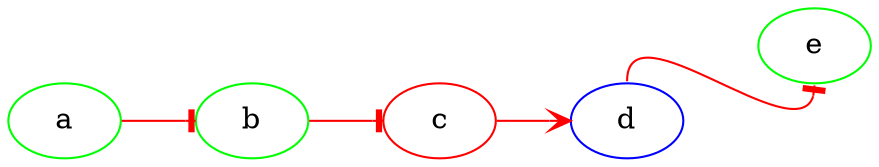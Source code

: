 digraph {
    edge [color=red arrowhead=tee]
    node [color=green]
    rankdir=LR

    a -> b -> c
    { c [color=red] } -> { d[color=blue] } [arrowhead=vee]
    d -> e:s [tailport=n]
}

/*
graph(directed = true) {
    edge["color" eq "red", Arrow.TEE]
    node[Color.GREEN]
    graph[RankDir.LEFT_TO_RIGHT]

    "a" - "b" - "c"
    ("c"[Color.RED] - "d"[Color.BLUE])[Arrow.VEE]
    "d" / NORTH - "e" / SOUTH
}
*/
